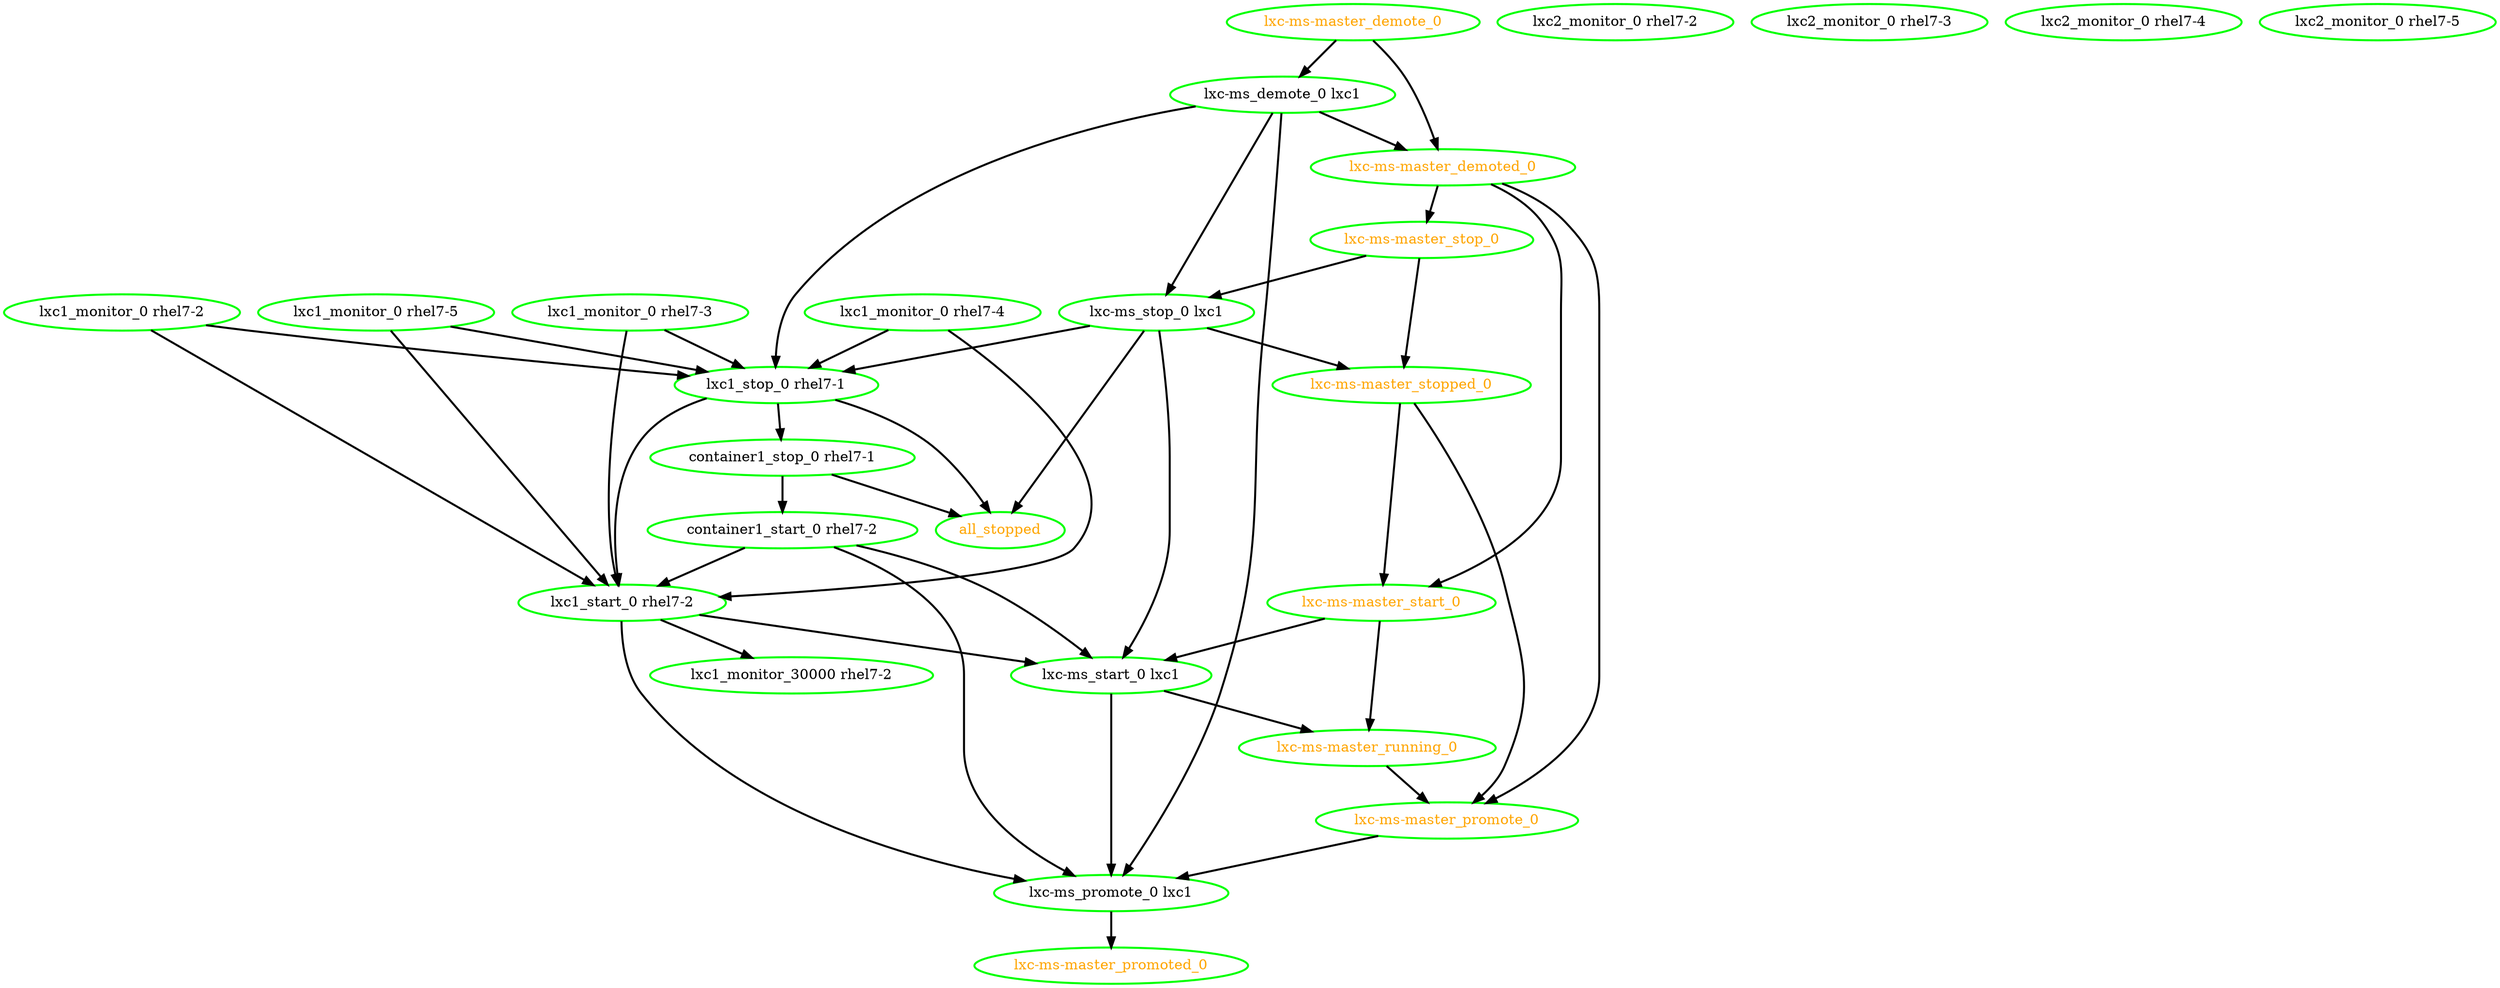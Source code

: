 digraph "g" {
"all_stopped" [ style=bold color="green" fontcolor="orange"]
"container1_start_0 rhel7-2" -> "lxc-ms_promote_0 lxc1" [ style = bold]
"container1_start_0 rhel7-2" -> "lxc-ms_start_0 lxc1" [ style = bold]
"container1_start_0 rhel7-2" -> "lxc1_start_0 rhel7-2" [ style = bold]
"container1_start_0 rhel7-2" [ style=bold color="green" fontcolor="black"]
"container1_stop_0 rhel7-1" -> "all_stopped" [ style = bold]
"container1_stop_0 rhel7-1" -> "container1_start_0 rhel7-2" [ style = bold]
"container1_stop_0 rhel7-1" [ style=bold color="green" fontcolor="black"]
"lxc-ms-master_demote_0" -> "lxc-ms-master_demoted_0" [ style = bold]
"lxc-ms-master_demote_0" -> "lxc-ms_demote_0 lxc1" [ style = bold]
"lxc-ms-master_demote_0" [ style=bold color="green" fontcolor="orange"]
"lxc-ms-master_demoted_0" -> "lxc-ms-master_promote_0" [ style = bold]
"lxc-ms-master_demoted_0" -> "lxc-ms-master_start_0" [ style = bold]
"lxc-ms-master_demoted_0" -> "lxc-ms-master_stop_0" [ style = bold]
"lxc-ms-master_demoted_0" [ style=bold color="green" fontcolor="orange"]
"lxc-ms-master_promote_0" -> "lxc-ms_promote_0 lxc1" [ style = bold]
"lxc-ms-master_promote_0" [ style=bold color="green" fontcolor="orange"]
"lxc-ms-master_promoted_0" [ style=bold color="green" fontcolor="orange"]
"lxc-ms-master_running_0" -> "lxc-ms-master_promote_0" [ style = bold]
"lxc-ms-master_running_0" [ style=bold color="green" fontcolor="orange"]
"lxc-ms-master_start_0" -> "lxc-ms-master_running_0" [ style = bold]
"lxc-ms-master_start_0" -> "lxc-ms_start_0 lxc1" [ style = bold]
"lxc-ms-master_start_0" [ style=bold color="green" fontcolor="orange"]
"lxc-ms-master_stop_0" -> "lxc-ms-master_stopped_0" [ style = bold]
"lxc-ms-master_stop_0" -> "lxc-ms_stop_0 lxc1" [ style = bold]
"lxc-ms-master_stop_0" [ style=bold color="green" fontcolor="orange"]
"lxc-ms-master_stopped_0" -> "lxc-ms-master_promote_0" [ style = bold]
"lxc-ms-master_stopped_0" -> "lxc-ms-master_start_0" [ style = bold]
"lxc-ms-master_stopped_0" [ style=bold color="green" fontcolor="orange"]
"lxc-ms_demote_0 lxc1" -> "lxc-ms-master_demoted_0" [ style = bold]
"lxc-ms_demote_0 lxc1" -> "lxc-ms_promote_0 lxc1" [ style = bold]
"lxc-ms_demote_0 lxc1" -> "lxc-ms_stop_0 lxc1" [ style = bold]
"lxc-ms_demote_0 lxc1" -> "lxc1_stop_0 rhel7-1" [ style = bold]
"lxc-ms_demote_0 lxc1" [ style=bold color="green" fontcolor="black"]
"lxc-ms_promote_0 lxc1" -> "lxc-ms-master_promoted_0" [ style = bold]
"lxc-ms_promote_0 lxc1" [ style=bold color="green" fontcolor="black"]
"lxc-ms_start_0 lxc1" -> "lxc-ms-master_running_0" [ style = bold]
"lxc-ms_start_0 lxc1" -> "lxc-ms_promote_0 lxc1" [ style = bold]
"lxc-ms_start_0 lxc1" [ style=bold color="green" fontcolor="black"]
"lxc-ms_stop_0 lxc1" -> "all_stopped" [ style = bold]
"lxc-ms_stop_0 lxc1" -> "lxc-ms-master_stopped_0" [ style = bold]
"lxc-ms_stop_0 lxc1" -> "lxc-ms_start_0 lxc1" [ style = bold]
"lxc-ms_stop_0 lxc1" -> "lxc1_stop_0 rhel7-1" [ style = bold]
"lxc-ms_stop_0 lxc1" [ style=bold color="green" fontcolor="black"]
"lxc1_monitor_0 rhel7-2" -> "lxc1_start_0 rhel7-2" [ style = bold]
"lxc1_monitor_0 rhel7-2" -> "lxc1_stop_0 rhel7-1" [ style = bold]
"lxc1_monitor_0 rhel7-2" [ style=bold color="green" fontcolor="black"]
"lxc1_monitor_0 rhel7-3" -> "lxc1_start_0 rhel7-2" [ style = bold]
"lxc1_monitor_0 rhel7-3" -> "lxc1_stop_0 rhel7-1" [ style = bold]
"lxc1_monitor_0 rhel7-3" [ style=bold color="green" fontcolor="black"]
"lxc1_monitor_0 rhel7-4" -> "lxc1_start_0 rhel7-2" [ style = bold]
"lxc1_monitor_0 rhel7-4" -> "lxc1_stop_0 rhel7-1" [ style = bold]
"lxc1_monitor_0 rhel7-4" [ style=bold color="green" fontcolor="black"]
"lxc1_monitor_0 rhel7-5" -> "lxc1_start_0 rhel7-2" [ style = bold]
"lxc1_monitor_0 rhel7-5" -> "lxc1_stop_0 rhel7-1" [ style = bold]
"lxc1_monitor_0 rhel7-5" [ style=bold color="green" fontcolor="black"]
"lxc1_monitor_30000 rhel7-2" [ style=bold color="green" fontcolor="black"]
"lxc1_start_0 rhel7-2" -> "lxc-ms_promote_0 lxc1" [ style = bold]
"lxc1_start_0 rhel7-2" -> "lxc-ms_start_0 lxc1" [ style = bold]
"lxc1_start_0 rhel7-2" -> "lxc1_monitor_30000 rhel7-2" [ style = bold]
"lxc1_start_0 rhel7-2" [ style=bold color="green" fontcolor="black"]
"lxc1_stop_0 rhel7-1" -> "all_stopped" [ style = bold]
"lxc1_stop_0 rhel7-1" -> "container1_stop_0 rhel7-1" [ style = bold]
"lxc1_stop_0 rhel7-1" -> "lxc1_start_0 rhel7-2" [ style = bold]
"lxc1_stop_0 rhel7-1" [ style=bold color="green" fontcolor="black"]
"lxc2_monitor_0 rhel7-2" [ style=bold color="green" fontcolor="black"]
"lxc2_monitor_0 rhel7-3" [ style=bold color="green" fontcolor="black"]
"lxc2_monitor_0 rhel7-4" [ style=bold color="green" fontcolor="black"]
"lxc2_monitor_0 rhel7-5" [ style=bold color="green" fontcolor="black"]
}
